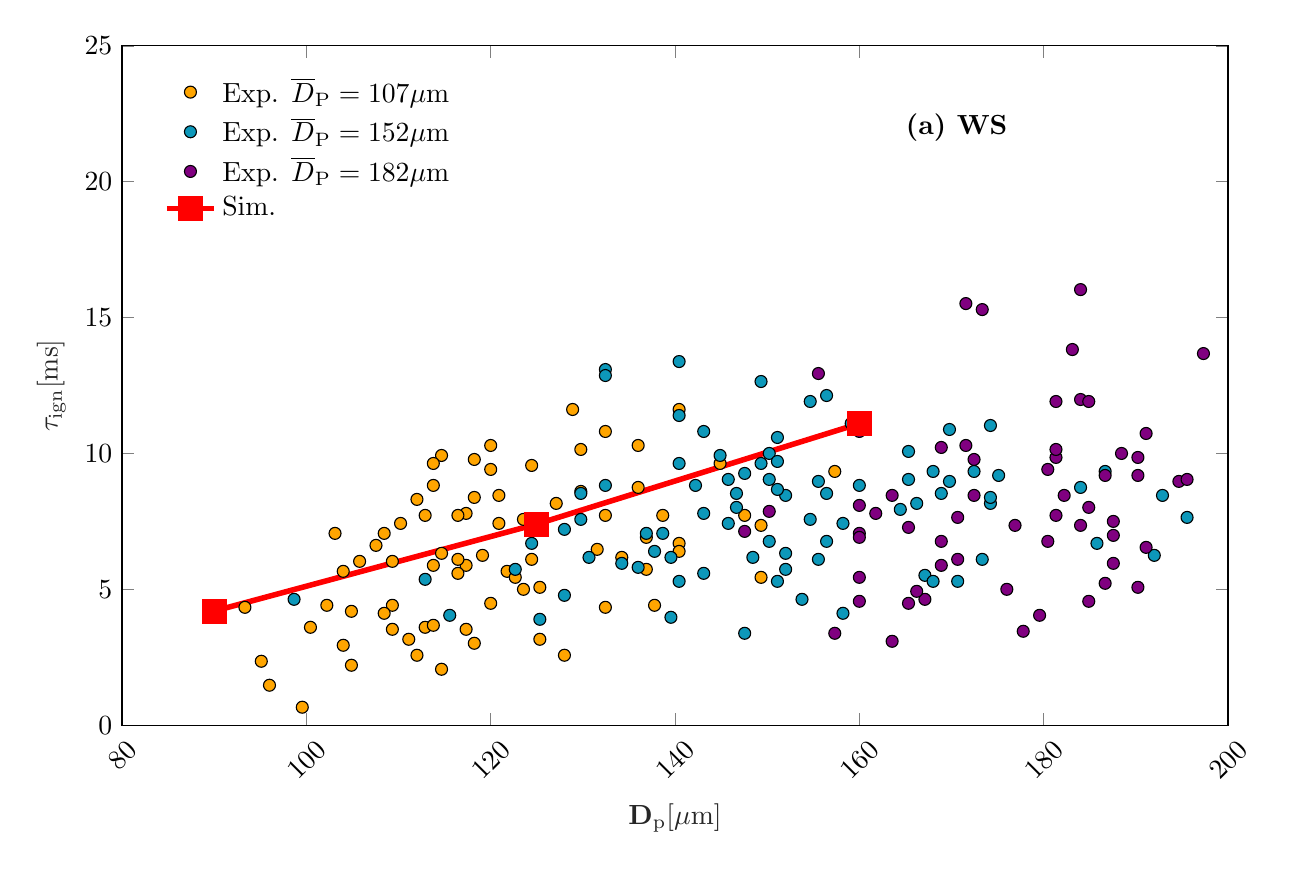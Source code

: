 % This file was created by matlab2tikz.
%
%The latest updates can be retrieved from
%  http://www.mathworks.com/matlabcentral/fileexchange/22022-matlab2tikz-matlab2tikz
%where you can also make suggestions and rate matlab2tikz.
%
\definecolor{mycolor1}{rgb}{1.0,0.647,0.0}%
\definecolor{mycolor2}{rgb}{0.051,0.596,0.729}%
\definecolor{mycolor3}{rgb}{0.502,0.0,0.502}%
%
\begin{tikzpicture}

\begin{axis}[%
width=5.53in,
height=3.397in,
at={(1.069in,1.42in)},
scale only axis,
xmin=80,
xmax=200,
xtick={ 80, 100, 120, 140, 160, 180, 200},
xticklabel style={rotate=45},
xlabel style={font=\bfseries\color{white!15!black}},
xlabel={D$_\mathrm{p} \mathrm{[\mu m]}$},
ymin=0,
ymax=25,
ytick={ 0,  5, 10, 15, 20, 25},
ylabel style={font=\bfseries\color{white!15!black}},
ylabel={$\tau_\mathrm{ign} \mathrm{[ms]}$},
axis background/.style={fill=white},
legend style={at={(0.03,0.97)}, anchor=north west, legend cell align=left, align=left, fill=none, draw=none}
]
\addplot[only marks, mark=*, mark options={}, mark size=2.165pt, draw=black, fill=mycolor1] table[row sep=crcr]{%
x	y\\
99.556	0.662\\
96	1.471\\
95.111	2.353\\
104.889	2.206\\
104	2.941\\
112	2.574\\
114.667	2.059\\
118.222	3.015\\
111.111	3.162\\
112.889	3.603\\
109.333	3.529\\
113.778	3.676\\
117.333	3.529\\
125.333	3.162\\
128	2.574\\
100.444	3.603\\
93.333	4.338\\
104.889	4.191\\
109.333	4.412\\
108.444	4.118\\
102.222	4.412\\
120	4.485\\
132.444	4.338\\
137.778	4.412\\
123.556	5\\
121.778	5.662\\
117.333	5.882\\
113.778	5.882\\
116.444	5.588\\
109.333	6.029\\
105.778	6.029\\
104	5.662\\
107.556	6.618\\
103.111	7.059\\
108.444	7.059\\
110.222	7.426\\
112.889	7.721\\
112	8.309\\
118.222	8.382\\
120.889	8.456\\
127.111	8.162\\
129.778	8.603\\
136	8.75\\
113.778	8.824\\
120	9.412\\
118.222	9.779\\
114.667	9.926\\
113.778	9.632\\
120	10.294\\
124.444	9.559\\
129.778	10.147\\
136	10.294\\
132.444	10.809\\
128.889	11.618\\
140.444	11.618\\
144.889	9.632\\
157.333	9.338\\
149.333	7.353\\
147.556	7.721\\
138.667	7.721\\
132.444	7.721\\
123.556	7.574\\
120.889	7.426\\
117.333	7.794\\
116.444	7.721\\
125.333	7.279\\
131.556	6.471\\
136.889	6.912\\
140.444	6.691\\
140.444	6.397\\
134.222	6.176\\
136.889	5.735\\
124.444	6.103\\
114.667	6.324\\
119.111	6.25\\
116.444	6.103\\
122.667	5.441\\
125.333	5.074\\
149.333	5.441\\
};
\addlegendentry{Exp. $\overline{D}_\mathrm{P}=107\mathrm{\mu m}$}

\addplot[only marks, mark=*, mark options={}, mark size=2.165pt, draw=black, fill=mycolor2] table[row sep=crcr]{%
x	y\\
140.444	13.382\\
132.444	13.088\\
132.444	12.868\\
149.333	12.647\\
154.667	11.912\\
156.444	12.132\\
159.111	11.103\\
151.111	10.588\\
143.111	10.809\\
140.444	11.397\\
150.222	10\\
144.889	9.926\\
140.444	9.632\\
149.333	9.632\\
147.556	9.265\\
145.778	9.044\\
142.222	8.824\\
146.667	8.529\\
152	8.456\\
151.111	8.676\\
155.556	8.971\\
150.222	9.044\\
151.111	9.706\\
165.333	9.044\\
168	9.338\\
169.778	8.971\\
168.889	8.529\\
175.111	9.191\\
172.444	9.338\\
165.333	10.074\\
169.778	10.882\\
174.222	11.029\\
186.667	9.338\\
184	8.75\\
192.889	8.456\\
195.556	7.647\\
192	6.25\\
185.778	6.691\\
173.333	6.103\\
167.111	5.515\\
168	5.294\\
170.667	5.294\\
158.222	4.118\\
153.778	4.632\\
151.111	5.294\\
147.556	3.382\\
139.556	3.971\\
115.556	4.044\\
125.333	3.897\\
128	4.779\\
140.444	5.294\\
143.111	5.588\\
148.444	6.176\\
152	6.324\\
155.556	6.103\\
152	5.735\\
134.222	5.956\\
139.556	6.176\\
136	5.809\\
137.778	6.397\\
130.667	6.176\\
122.667	5.735\\
124.444	6.691\\
128	7.206\\
129.778	7.574\\
112.889	5.368\\
98.667	4.632\\
150.222	6.765\\
156.444	6.765\\
138.667	7.059\\
136.889	7.059\\
143.111	7.794\\
146.667	8.015\\
145.778	7.426\\
158.222	7.426\\
154.667	7.574\\
160	8.824\\
156.444	8.529\\
164.444	7.941\\
166.222	8.162\\
174.222	8.162\\
174.222	8.382\\
129.778	8.529\\
132.444	8.824\\
};
\addlegendentry{Exp. $\overline{D}_\mathrm{P}=152\mathrm{\mu m}$}

\addplot[only marks, mark=*, mark options={}, mark size=2.165pt, draw=black, fill=mycolor3] table[row sep=crcr]{%
x	y\\
214.222	1.985\\
163.556	3.088\\
157.333	3.382\\
177.778	3.456\\
179.556	4.044\\
184.889	4.559\\
186.667	5.221\\
190.222	5.074\\
176	5\\
165.333	4.485\\
167.111	4.632\\
166.222	4.926\\
160	4.559\\
160	5.441\\
170.667	6.103\\
168.889	5.882\\
180.444	6.765\\
168.889	6.765\\
165.333	7.279\\
160	7.059\\
160	6.912\\
161.778	7.794\\
160	8.088\\
163.556	8.456\\
170.667	7.647\\
176.889	7.353\\
184	7.353\\
187.556	7.5\\
184.889	8.015\\
181.333	7.721\\
182.222	8.456\\
172.444	8.456\\
180.444	9.412\\
186.667	9.191\\
190.222	9.191\\
194.667	8.971\\
195.556	9.044\\
203.556	8.088\\
212.444	7.426\\
213.333	9.265\\
220.444	10.441\\
236.444	10.147\\
191.111	10.735\\
190.222	9.853\\
188.444	10\\
181.333	9.853\\
181.333	10.147\\
171.556	10.294\\
172.444	9.779\\
168.889	10.221\\
160	10.809\\
155.556	12.941\\
183.111	13.824\\
197.333	13.676\\
184	16.029\\
171.556	15.515\\
173.333	15.294\\
191.111	6.544\\
187.556	6.985\\
187.556	5.956\\
200.889	5.956\\
202.667	5.221\\
212.444	5.294\\
184	11.985\\
184.889	11.912\\
181.333	11.912\\
150.222	7.868\\
147.556	7.132\\
};
\addlegendentry{Exp. $\overline{D}_\mathrm{P}=182\mathrm{\mu m}$}

\addplot [color=red, line width=2.0pt, mark size=3.5pt, mark=square*, mark options={solid, fill=red, red}]
  table[row sep=crcr]{%
90	4.2\\
125	7.4\\
160	11.1\\
};
\addlegendentry{Sim.}

\node[right, align=left, inner sep=0, font=\bfseries]
at (axis cs:165,22) {(a) WS};
\end{axis}
\end{tikzpicture}%